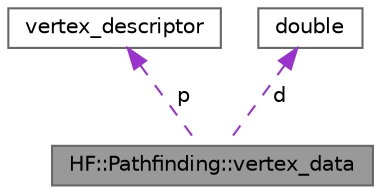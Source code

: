 digraph "HF::Pathfinding::vertex_data"
{
 // LATEX_PDF_SIZE
  bgcolor="transparent";
  edge [fontname=Helvetica,fontsize=10,labelfontname=Helvetica,labelfontsize=10];
  node [fontname=Helvetica,fontsize=10,shape=box,height=0.2,width=0.4];
  Node1 [label="HF::Pathfinding::vertex_data",height=0.2,width=0.4,color="gray40", fillcolor="grey60", style="filled", fontcolor="black",tooltip="Data stored for every vertex in the BoostGraph."];
  Node2 -> Node1 [dir="back",color="darkorchid3",style="dashed",label=" p" ];
  Node2 [label="vertex_descriptor",height=0.2,width=0.4,color="gray40", fillcolor="white", style="filled",tooltip=" "];
  Node3 -> Node1 [dir="back",color="darkorchid3",style="dashed",label=" d" ];
  Node3 [label="double",height=0.2,width=0.4,color="gray40", fillcolor="white", style="filled",URL="$a00001.html#a02139",tooltip=" "];
}
